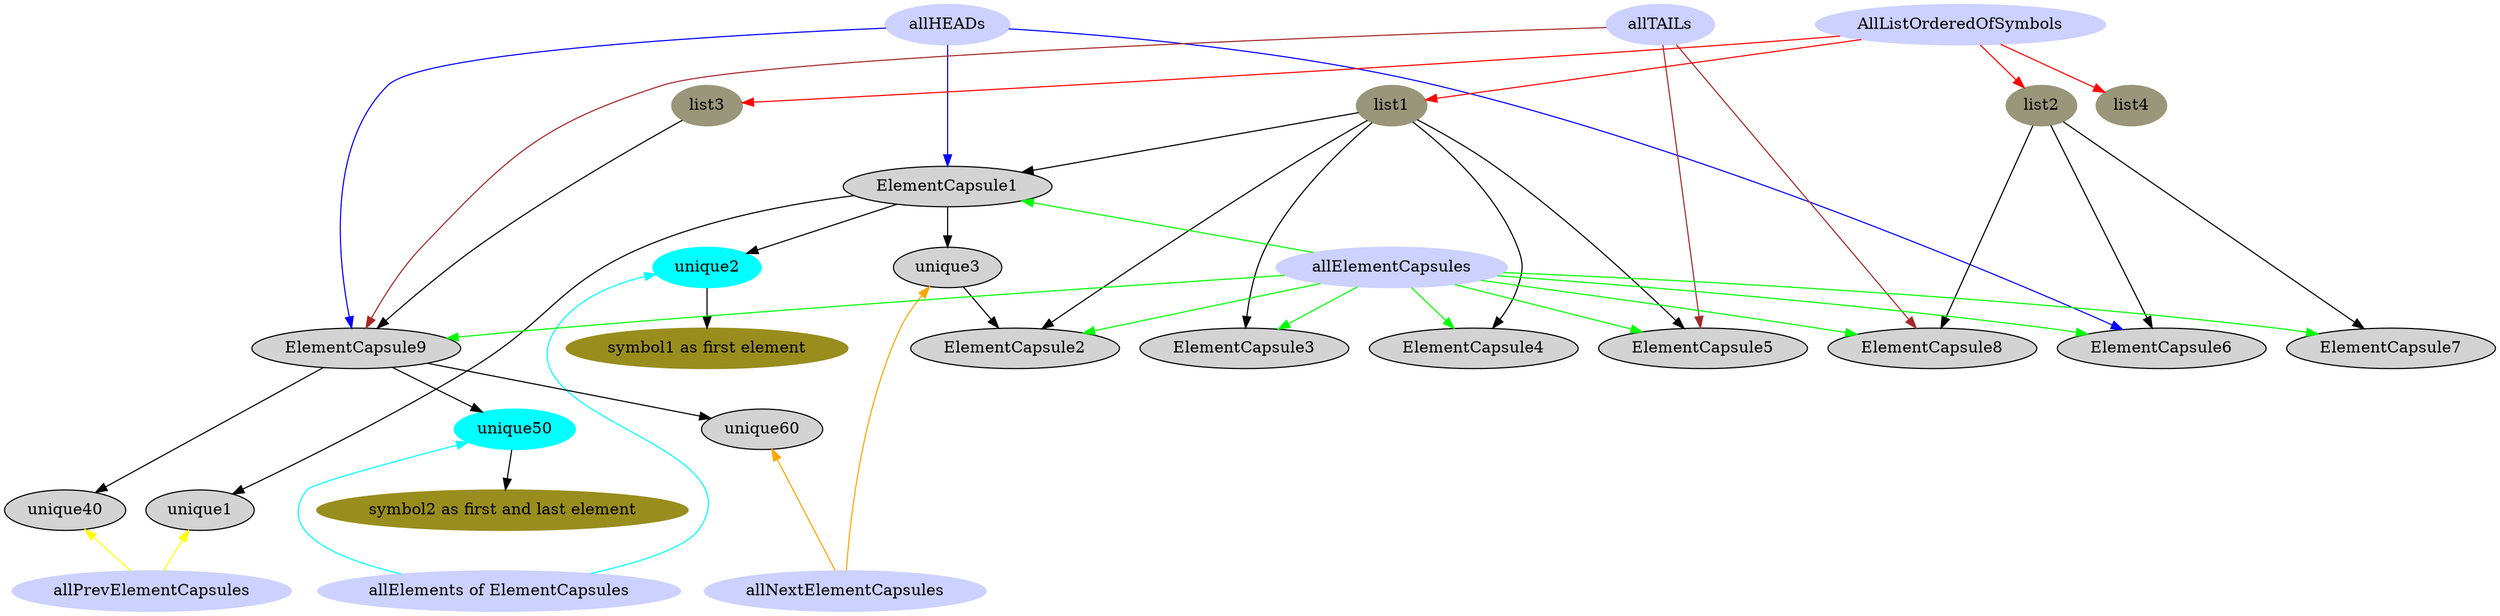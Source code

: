 digraph G {
	 ratio = fill;
 rankdir=UD
	node [style=filled];
{rank=sink; allPrevElementCapsules; "allElements of ElementCapsules" ;allNextElementCapsules}
{rank=same; allHEADs; allTAILs;AllListOrderedOfSymbols; }
{rank=same; list1; list2; list3; list4;}



	AllListOrderedOfSymbols-> list1 [color="0.002 0.999 0.999"];
	AllListOrderedOfSymbols-> list2 [color="0.002 0.999 0.999"];
	AllListOrderedOfSymbols-> list3 [color="0.002 0.999 0.999"];
	AllListOrderedOfSymbols-> list4 [color="0.002 0.999 0.999"];


list1->ElementCapsule1
list1->ElementCapsule2
list1->ElementCapsule3
list1->ElementCapsule4
list1->ElementCapsule5

list2->ElementCapsule6
list2->ElementCapsule7
list2->ElementCapsule8

list3->ElementCapsule9

allHEADs->ElementCapsule1 [color = "blue"]
allHEADs->ElementCapsule6 [color = "blue"]
allHEADs->ElementCapsule9 [color = "blue"]

allTAILs->ElementCapsule5 [color = "brown"]
allTAILs->ElementCapsule8 [color = "brown"]
allTAILs->ElementCapsule9 [color = "brown"]
ElementCapsule9->unique40
ElementCapsule9->unique50->"symbol2 as first and last element"
ElementCapsule9->unique60

ElementCapsule1->unique1	
ElementCapsule1->unique2
ElementCapsule1->unique3

allPrevElementCapsules -> { unique1  unique40 } [color = "yellow"]
"allElements of ElementCapsules"->{unique2 unique50} [color = "cyan"]
allNextElementCapsules->{unique3 unique60} [color = "orange"]
unique3->ElementCapsule2
unique2->"symbol1 as first element"
unique2 [ color ="cyan"]
unique50 [ color ="cyan"]

allElementCapsules->{ElementCapsule1 ElementCapsule2 ElementCapsule3 ElementCapsule4 ElementCapsule5 ElementCapsule6 ElementCapsule7 ElementCapsule8 ElementCapsule9} [color="green"];

AllListOrderedOfSymbols [color="0.650 0.200 1.000"];
allHEADs[color="0.650 0.200 1.000"];
allTAILs [color="0.650 0.200 1.000"];
allElementCapsules [color="0.650 0.200 1.00"];
allPrevElementCapsules [color="0.650 0.200 1.000"];
"allElements of ElementCapsules" [color="0.650 0.200 1.000"];
allNextElementCapsules [color="0.650 0.200 1.000"];
"symbol1 as first element" [color="0.150 0.800 0.600"];
"symbol2 as first and last element" [color="0.150 0.800 0.600"];
list1 [color="0.150 0.200 0.600"];
list2 [color="0.150 0.200 0.600"];
list3 [color="0.150 0.200 0.600"];
list4 [color="0.150 0.200 0.600"];

{rank=same; allElementCapsules;unique2}


}
